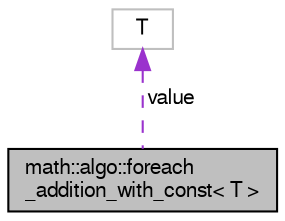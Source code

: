 digraph "math::algo::foreach_addition_with_const&lt; T &gt;"
{
  edge [fontname="FreeSans",fontsize="10",labelfontname="FreeSans",labelfontsize="10"];
  node [fontname="FreeSans",fontsize="10",shape=record];
  Node0 [label="math::algo::foreach\l_addition_with_const\< T \>",height=0.2,width=0.4,color="black", fillcolor="grey75", style="filled", fontcolor="black"];
  Node1 -> Node0 [dir="back",color="darkorchid3",fontsize="10",style="dashed",label=" value" ,fontname="FreeSans"];
  Node1 [label="T",height=0.2,width=0.4,color="grey75", fillcolor="white", style="filled"];
}
